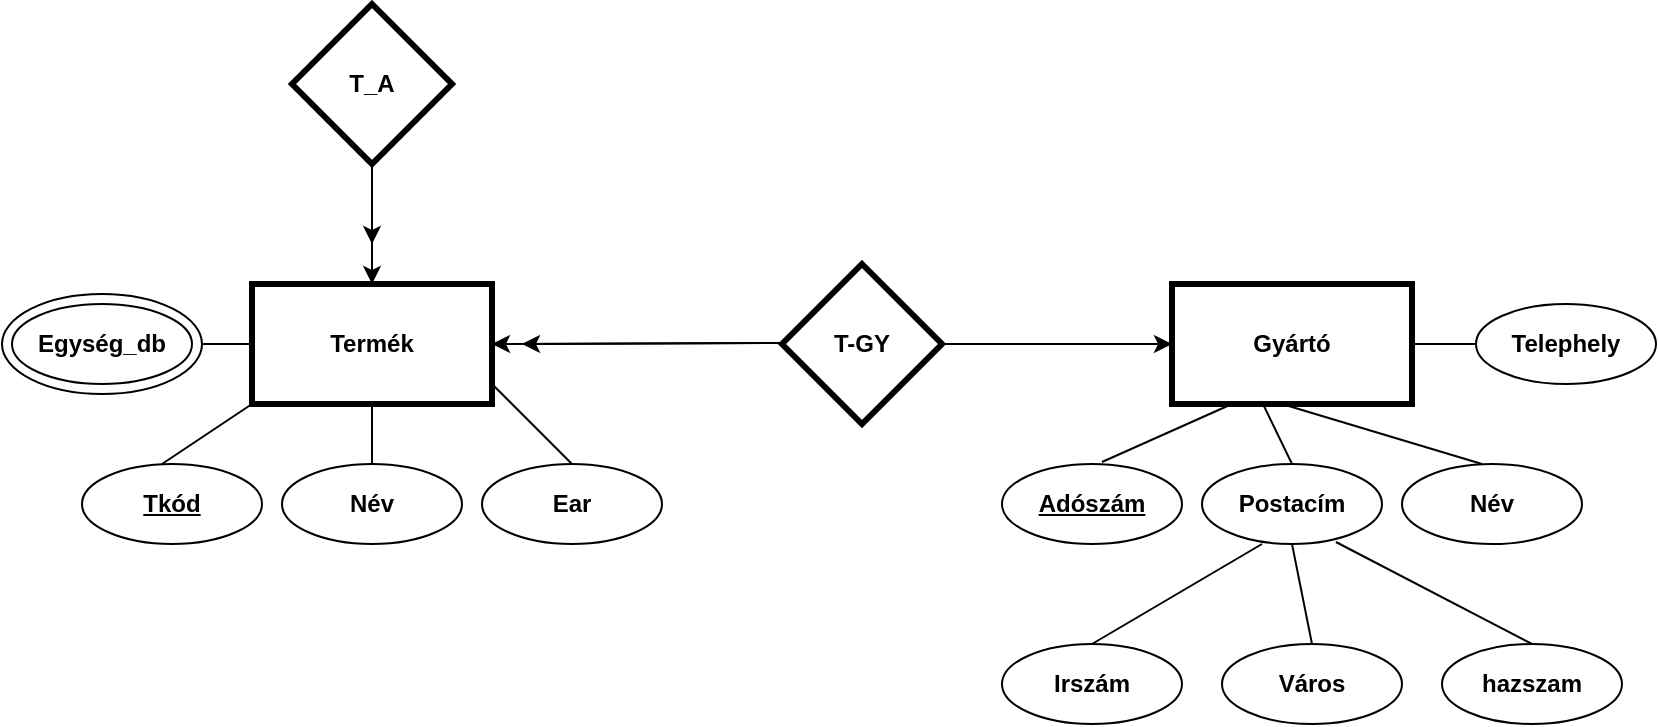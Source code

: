 <mxfile version="26.0.16">
  <diagram name="1 oldal" id="6HJYkfweH2awvkiNCbvp">
    <mxGraphModel dx="1034" dy="446" grid="1" gridSize="10" guides="1" tooltips="1" connect="1" arrows="1" fold="1" page="1" pageScale="1" pageWidth="827" pageHeight="1169" math="0" shadow="0">
      <root>
        <mxCell id="0" />
        <mxCell id="1" parent="0" />
        <mxCell id="C64Jrk6upL9wqdpvDmy1-1" value="&lt;b&gt;Termék&lt;/b&gt;" style="rounded=0;whiteSpace=wrap;strokeWidth=3;html=1;" parent="1" vertex="1">
          <mxGeometry x="125" y="190" width="120" height="60" as="geometry" />
        </mxCell>
        <mxCell id="C64Jrk6upL9wqdpvDmy1-3" value="&lt;b&gt;Gyártó&lt;/b&gt;" style="rounded=0;whiteSpace=wrap;strokeWidth=3;html=1;" parent="1" vertex="1">
          <mxGeometry x="585" y="190" width="120" height="60" as="geometry" />
        </mxCell>
        <mxCell id="C64Jrk6upL9wqdpvDmy1-4" value="&lt;b&gt;&lt;u&gt;Tkód&lt;/u&gt;&lt;/b&gt;" style="ellipse;whiteSpace=wrap;html=1;" parent="1" vertex="1">
          <mxGeometry x="40" y="280" width="90" height="40" as="geometry" />
        </mxCell>
        <mxCell id="C64Jrk6upL9wqdpvDmy1-5" value="&lt;b&gt;Név&lt;/b&gt;" style="ellipse;whiteSpace=wrap;html=1;" parent="1" vertex="1">
          <mxGeometry x="140" y="280" width="90" height="40" as="geometry" />
        </mxCell>
        <mxCell id="C64Jrk6upL9wqdpvDmy1-6" value="&lt;b&gt;Ear&lt;/b&gt;" style="ellipse;whiteSpace=wrap;html=1;" parent="1" vertex="1">
          <mxGeometry x="240" y="280" width="90" height="40" as="geometry" />
        </mxCell>
        <mxCell id="C64Jrk6upL9wqdpvDmy1-7" value="" style="endArrow=none;html=1;rounded=0;entryX=0;entryY=1;entryDx=0;entryDy=0;" parent="1" target="C64Jrk6upL9wqdpvDmy1-1" edge="1">
          <mxGeometry width="50" height="50" relative="1" as="geometry">
            <mxPoint x="80" y="280" as="sourcePoint" />
            <mxPoint x="130" y="230" as="targetPoint" />
          </mxGeometry>
        </mxCell>
        <mxCell id="C64Jrk6upL9wqdpvDmy1-8" value="" style="endArrow=none;html=1;rounded=0;entryX=0;entryY=1;entryDx=0;entryDy=0;exitX=0.5;exitY=0;exitDx=0;exitDy=0;" parent="1" source="C64Jrk6upL9wqdpvDmy1-6" edge="1">
          <mxGeometry width="50" height="50" relative="1" as="geometry">
            <mxPoint x="200" y="280" as="sourcePoint" />
            <mxPoint x="245" y="240" as="targetPoint" />
          </mxGeometry>
        </mxCell>
        <mxCell id="C64Jrk6upL9wqdpvDmy1-9" value="" style="endArrow=none;html=1;rounded=0;entryX=0.5;entryY=1;entryDx=0;entryDy=0;exitX=0.5;exitY=0;exitDx=0;exitDy=0;" parent="1" source="C64Jrk6upL9wqdpvDmy1-5" target="C64Jrk6upL9wqdpvDmy1-1" edge="1">
          <mxGeometry width="50" height="50" relative="1" as="geometry">
            <mxPoint x="162.5" y="280" as="sourcePoint" />
            <mxPoint x="207.5" y="240" as="targetPoint" />
          </mxGeometry>
        </mxCell>
        <mxCell id="C64Jrk6upL9wqdpvDmy1-10" value="&lt;b&gt;Név&lt;/b&gt;" style="ellipse;whiteSpace=wrap;html=1;" parent="1" vertex="1">
          <mxGeometry x="700" y="280" width="90" height="40" as="geometry" />
        </mxCell>
        <mxCell id="C64Jrk6upL9wqdpvDmy1-11" value="&lt;b&gt;Postacím&lt;/b&gt;" style="ellipse;whiteSpace=wrap;html=1;" parent="1" vertex="1">
          <mxGeometry x="600" y="280" width="90" height="40" as="geometry" />
        </mxCell>
        <mxCell id="C64Jrk6upL9wqdpvDmy1-12" value="&lt;b&gt;&lt;u&gt;Adószám&lt;/u&gt;&lt;/b&gt;" style="ellipse;whiteSpace=wrap;html=1;" parent="1" vertex="1">
          <mxGeometry x="500" y="280" width="90" height="40" as="geometry" />
        </mxCell>
        <mxCell id="C64Jrk6upL9wqdpvDmy1-15" value="" style="endArrow=none;html=1;rounded=0;entryX=0.5;entryY=1;entryDx=0;entryDy=0;exitX=0.5;exitY=0;exitDx=0;exitDy=0;" parent="1" source="C64Jrk6upL9wqdpvDmy1-24" target="C64Jrk6upL9wqdpvDmy1-11" edge="1">
          <mxGeometry width="50" height="50" relative="1" as="geometry">
            <mxPoint x="650" y="360" as="sourcePoint" />
            <mxPoint x="640" y="320" as="targetPoint" />
          </mxGeometry>
        </mxCell>
        <mxCell id="C64Jrk6upL9wqdpvDmy1-16" value="" style="endArrow=none;html=1;rounded=0;entryX=0.5;entryY=1;entryDx=0;entryDy=0;exitX=0.5;exitY=0;exitDx=0;exitDy=0;" parent="1" source="C64Jrk6upL9wqdpvDmy1-23" edge="1">
          <mxGeometry width="50" height="50" relative="1" as="geometry">
            <mxPoint x="590" y="370" as="sourcePoint" />
            <mxPoint x="630" y="320" as="targetPoint" />
          </mxGeometry>
        </mxCell>
        <mxCell id="C64Jrk6upL9wqdpvDmy1-17" value="" style="endArrow=none;html=1;rounded=0;entryX=0.5;entryY=1;entryDx=0;entryDy=0;" parent="1" edge="1">
          <mxGeometry width="50" height="50" relative="1" as="geometry">
            <mxPoint x="740" y="280" as="sourcePoint" />
            <mxPoint x="640" y="250" as="targetPoint" />
          </mxGeometry>
        </mxCell>
        <mxCell id="C64Jrk6upL9wqdpvDmy1-18" value="" style="endArrow=none;html=1;rounded=0;entryX=0.375;entryY=0.983;entryDx=0;entryDy=0;exitX=0.5;exitY=0;exitDx=0;exitDy=0;entryPerimeter=0;" parent="1" source="C64Jrk6upL9wqdpvDmy1-11" target="C64Jrk6upL9wqdpvDmy1-3" edge="1">
          <mxGeometry width="50" height="50" relative="1" as="geometry">
            <mxPoint x="720" y="280" as="sourcePoint" />
            <mxPoint x="620" y="250" as="targetPoint" />
          </mxGeometry>
        </mxCell>
        <mxCell id="C64Jrk6upL9wqdpvDmy1-19" value="" style="endArrow=none;html=1;rounded=0;entryX=0.25;entryY=1;entryDx=0;entryDy=0;" parent="1" target="C64Jrk6upL9wqdpvDmy1-3" edge="1">
          <mxGeometry width="50" height="50" relative="1" as="geometry">
            <mxPoint x="550" y="279" as="sourcePoint" />
            <mxPoint x="620" y="279" as="targetPoint" />
          </mxGeometry>
        </mxCell>
        <mxCell id="C64Jrk6upL9wqdpvDmy1-20" value="" style="endArrow=none;html=1;rounded=0;entryX=0.5;entryY=1;entryDx=0;entryDy=0;" parent="1" edge="1">
          <mxGeometry width="50" height="50" relative="1" as="geometry">
            <mxPoint x="740" y="220" as="sourcePoint" />
            <mxPoint x="705" y="220" as="targetPoint" />
          </mxGeometry>
        </mxCell>
        <mxCell id="C64Jrk6upL9wqdpvDmy1-21" value="&lt;b&gt;Telephely&lt;/b&gt;" style="ellipse;whiteSpace=wrap;html=1;" parent="1" vertex="1">
          <mxGeometry x="737" y="200" width="90" height="40" as="geometry" />
        </mxCell>
        <mxCell id="C64Jrk6upL9wqdpvDmy1-22" value="" style="endArrow=none;html=1;rounded=0;entryX=0.744;entryY=0.975;entryDx=0;entryDy=0;entryPerimeter=0;exitX=0.5;exitY=0;exitDx=0;exitDy=0;" parent="1" source="C64Jrk6upL9wqdpvDmy1-25" target="C64Jrk6upL9wqdpvDmy1-11" edge="1">
          <mxGeometry width="50" height="50" relative="1" as="geometry">
            <mxPoint x="730" y="360" as="sourcePoint" />
            <mxPoint x="670" y="330" as="targetPoint" />
          </mxGeometry>
        </mxCell>
        <mxCell id="C64Jrk6upL9wqdpvDmy1-23" value="&lt;b&gt;Irszám&lt;/b&gt;" style="ellipse;whiteSpace=wrap;html=1;" parent="1" vertex="1">
          <mxGeometry x="500" y="370" width="90" height="40" as="geometry" />
        </mxCell>
        <mxCell id="C64Jrk6upL9wqdpvDmy1-24" value="&lt;b&gt;Város&lt;/b&gt;" style="ellipse;whiteSpace=wrap;html=1;" parent="1" vertex="1">
          <mxGeometry x="610" y="370" width="90" height="40" as="geometry" />
        </mxCell>
        <mxCell id="C64Jrk6upL9wqdpvDmy1-25" value="&lt;b&gt;hazszam&lt;/b&gt;" style="ellipse;whiteSpace=wrap;html=1;" parent="1" vertex="1">
          <mxGeometry x="720" y="370" width="90" height="40" as="geometry" />
        </mxCell>
        <mxCell id="SZVWSAwwZCRuz0jDByGa-1" value="" style="endArrow=classic;html=1;rounded=0;entryX=0;entryY=0.5;entryDx=0;entryDy=0;" parent="1" target="C64Jrk6upL9wqdpvDmy1-3" edge="1">
          <mxGeometry width="50" height="50" relative="1" as="geometry">
            <mxPoint x="470" y="220" as="sourcePoint" />
            <mxPoint x="520" y="170" as="targetPoint" />
          </mxGeometry>
        </mxCell>
        <mxCell id="SZVWSAwwZCRuz0jDByGa-2" value="" style="endArrow=classic;html=1;rounded=0;" parent="1" edge="1">
          <mxGeometry width="50" height="50" relative="1" as="geometry">
            <mxPoint x="390" y="219.5" as="sourcePoint" />
            <mxPoint x="260" y="220" as="targetPoint" />
          </mxGeometry>
        </mxCell>
        <mxCell id="SZVWSAwwZCRuz0jDByGa-3" value="" style="endArrow=classic;html=1;rounded=0;entryX=1;entryY=0.5;entryDx=0;entryDy=0;" parent="1" target="C64Jrk6upL9wqdpvDmy1-1" edge="1">
          <mxGeometry width="50" height="50" relative="1" as="geometry">
            <mxPoint x="390" y="219.5" as="sourcePoint" />
            <mxPoint x="250" y="210" as="targetPoint" />
          </mxGeometry>
        </mxCell>
        <mxCell id="SZVWSAwwZCRuz0jDByGa-6" value="&lt;b&gt;T-GY&lt;/b&gt;" style="shape=rhombus;whiteSpace=wrap;html=1;strokeWidth=3;" parent="1" vertex="1">
          <mxGeometry x="390" y="180" width="80" height="80" as="geometry" />
        </mxCell>
        <mxCell id="55Ll8s9f8AJblrSIZAg2-4" value="" style="ellipse;whiteSpace=wrap;html=1;" vertex="1" parent="1">
          <mxGeometry y="195" width="100" height="50" as="geometry" />
        </mxCell>
        <mxCell id="55Ll8s9f8AJblrSIZAg2-5" value="&lt;b&gt;Egység_db&lt;/b&gt;" style="ellipse;whiteSpace=wrap;html=1;" vertex="1" parent="1">
          <mxGeometry x="5" y="200" width="90" height="40" as="geometry" />
        </mxCell>
        <mxCell id="55Ll8s9f8AJblrSIZAg2-6" value="&lt;b&gt;T_A&lt;/b&gt;" style="shape=rhombus;whiteSpace=wrap;html=1;strokeWidth=3;" vertex="1" parent="1">
          <mxGeometry x="145" y="50" width="80" height="80" as="geometry" />
        </mxCell>
        <mxCell id="55Ll8s9f8AJblrSIZAg2-7" value="" style="endArrow=classic;html=1;rounded=0;exitX=0.5;exitY=1;exitDx=0;exitDy=0;entryX=0.5;entryY=0;entryDx=0;entryDy=0;" edge="1" parent="1" source="55Ll8s9f8AJblrSIZAg2-6" target="C64Jrk6upL9wqdpvDmy1-1">
          <mxGeometry width="50" height="50" relative="1" as="geometry">
            <mxPoint x="184.5" y="95" as="sourcePoint" />
            <mxPoint x="180" y="180" as="targetPoint" />
          </mxGeometry>
        </mxCell>
        <mxCell id="55Ll8s9f8AJblrSIZAg2-8" value="" style="endArrow=classic;html=1;rounded=0;exitX=0.5;exitY=1;exitDx=0;exitDy=0;" edge="1" parent="1" source="55Ll8s9f8AJblrSIZAg2-6">
          <mxGeometry width="50" height="50" relative="1" as="geometry">
            <mxPoint x="185" y="140" as="sourcePoint" />
            <mxPoint x="185" y="170" as="targetPoint" />
          </mxGeometry>
        </mxCell>
        <mxCell id="55Ll8s9f8AJblrSIZAg2-9" value="" style="endArrow=none;html=1;rounded=0;entryX=0;entryY=0.5;entryDx=0;entryDy=0;" edge="1" parent="1" target="C64Jrk6upL9wqdpvDmy1-1">
          <mxGeometry width="50" height="50" relative="1" as="geometry">
            <mxPoint x="100" y="220" as="sourcePoint" />
            <mxPoint x="150" y="170" as="targetPoint" />
          </mxGeometry>
        </mxCell>
      </root>
    </mxGraphModel>
  </diagram>
</mxfile>
